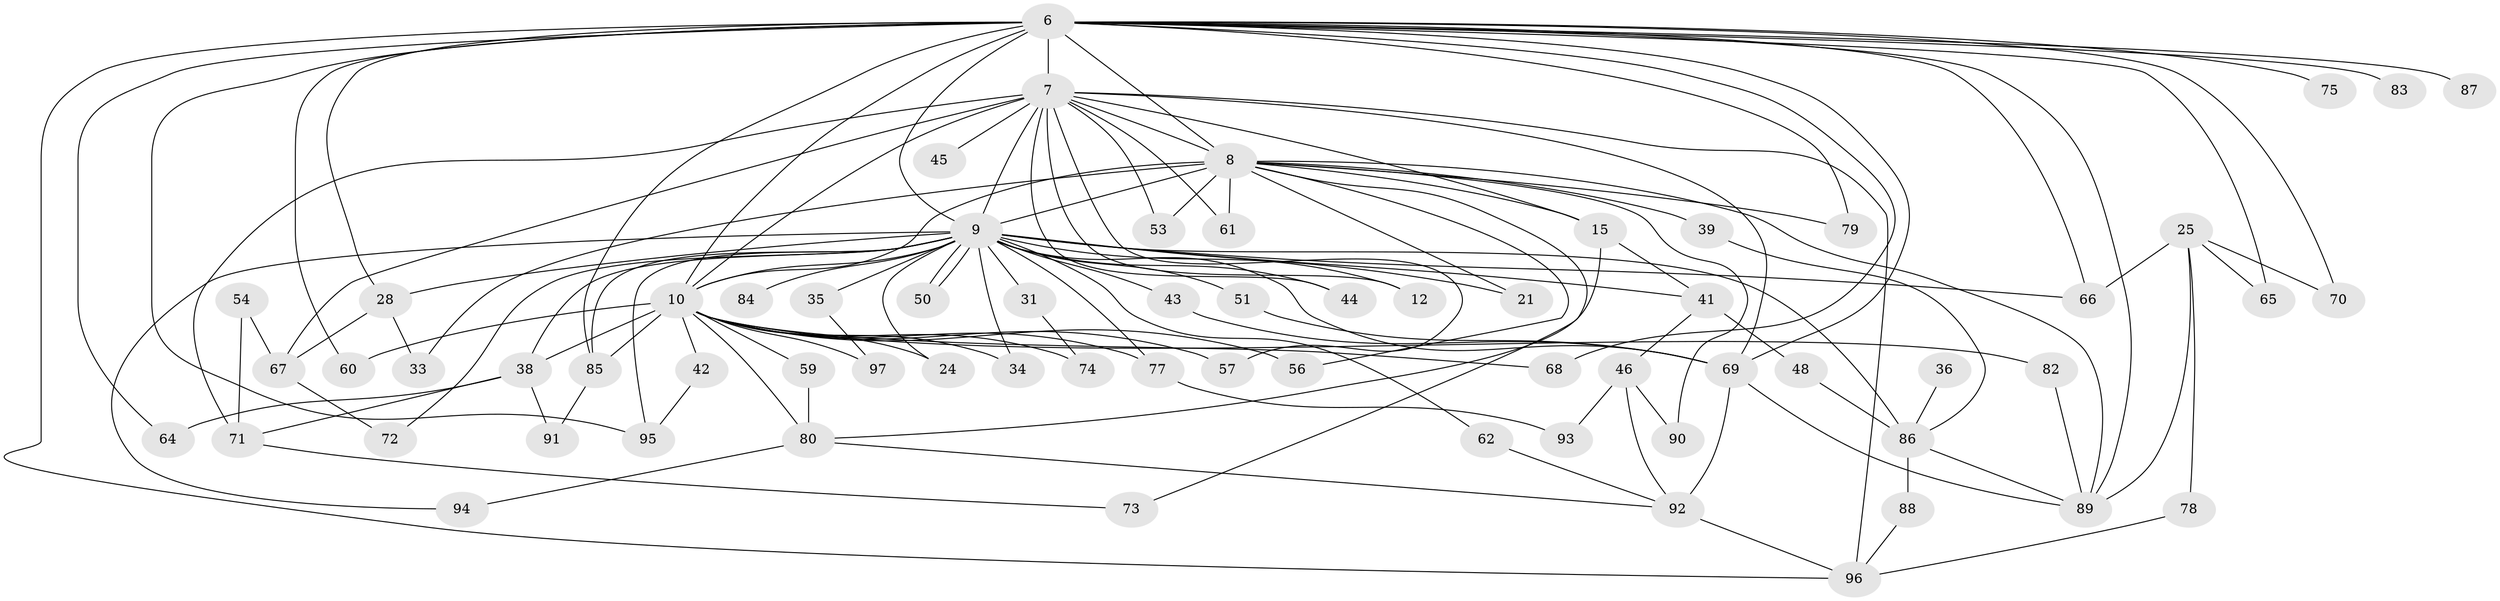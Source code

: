 // original degree distribution, {19: 0.041237113402061855, 14: 0.010309278350515464, 18: 0.010309278350515464, 23: 0.010309278350515464, 15: 0.010309278350515464, 27: 0.010309278350515464, 21: 0.010309278350515464, 7: 0.020618556701030927, 2: 0.5670103092783505, 4: 0.09278350515463918, 3: 0.14432989690721648, 8: 0.010309278350515464, 6: 0.041237113402061855, 5: 0.020618556701030927}
// Generated by graph-tools (version 1.1) at 2025/49/03/04/25 21:49:50]
// undirected, 67 vertices, 130 edges
graph export_dot {
graph [start="1"]
  node [color=gray90,style=filled];
  6 [super="+5"];
  7 [super="+1"];
  8 [super="+2"];
  9 [super="+4"];
  10 [super="+3"];
  12;
  15;
  21;
  24;
  25;
  28;
  31;
  33;
  34;
  35;
  36;
  38 [super="+20"];
  39;
  41 [super="+37"];
  42;
  43;
  44;
  45;
  46;
  48;
  50;
  51;
  53;
  54;
  56 [super="+22"];
  57;
  59;
  60;
  61;
  62;
  64;
  65;
  66 [super="+23"];
  67 [super="+40+47"];
  68;
  69 [super="+11+63"];
  70;
  71 [super="+29"];
  72;
  73;
  74;
  75;
  77 [super="+32"];
  78;
  79;
  80 [super="+49+55"];
  82 [super="+76"];
  83;
  84;
  85 [super="+30"];
  86 [super="+18"];
  87;
  88;
  89 [super="+58"];
  90;
  91;
  92 [super="+26"];
  93;
  94;
  95 [super="+81"];
  96 [super="+19"];
  97;
  6 -- 7 [weight=4];
  6 -- 8 [weight=4];
  6 -- 9 [weight=4];
  6 -- 10 [weight=4];
  6 -- 28;
  6 -- 64;
  6 -- 65;
  6 -- 70;
  6 -- 75 [weight=2];
  6 -- 79;
  6 -- 68;
  6 -- 83;
  6 -- 87;
  6 -- 60;
  6 -- 66;
  6 -- 96;
  6 -- 69;
  6 -- 85;
  6 -- 89;
  6 -- 95;
  7 -- 8 [weight=4];
  7 -- 9 [weight=4];
  7 -- 10 [weight=4];
  7 -- 12;
  7 -- 53;
  7 -- 61;
  7 -- 69 [weight=4];
  7 -- 96 [weight=2];
  7 -- 67 [weight=3];
  7 -- 71 [weight=3];
  7 -- 44;
  7 -- 45;
  7 -- 15;
  7 -- 57;
  8 -- 9 [weight=4];
  8 -- 10 [weight=4];
  8 -- 21;
  8 -- 53;
  8 -- 61;
  8 -- 73;
  8 -- 90;
  8 -- 33;
  8 -- 39;
  8 -- 15;
  8 -- 79;
  8 -- 56;
  8 -- 89;
  9 -- 10 [weight=4];
  9 -- 12;
  9 -- 21;
  9 -- 24;
  9 -- 34;
  9 -- 35 [weight=2];
  9 -- 38 [weight=3];
  9 -- 50;
  9 -- 50;
  9 -- 51;
  9 -- 66 [weight=2];
  9 -- 72;
  9 -- 84 [weight=2];
  9 -- 77;
  9 -- 86 [weight=2];
  9 -- 28;
  9 -- 94;
  9 -- 31;
  9 -- 41 [weight=2];
  9 -- 43;
  9 -- 44;
  9 -- 62;
  9 -- 69;
  9 -- 85;
  9 -- 95;
  10 -- 34;
  10 -- 42 [weight=2];
  10 -- 59 [weight=2];
  10 -- 68;
  10 -- 74;
  10 -- 77 [weight=2];
  10 -- 85 [weight=2];
  10 -- 82 [weight=2];
  10 -- 24;
  10 -- 97;
  10 -- 56 [weight=2];
  10 -- 57;
  10 -- 60;
  10 -- 38;
  10 -- 80;
  15 -- 41;
  15 -- 80;
  25 -- 65;
  25 -- 70;
  25 -- 78;
  25 -- 66;
  25 -- 89;
  28 -- 33;
  28 -- 67;
  31 -- 74;
  35 -- 97;
  36 -- 86;
  38 -- 64;
  38 -- 71;
  38 -- 91;
  39 -- 86;
  41 -- 48;
  41 -- 46;
  42 -- 95;
  43 -- 69;
  46 -- 90;
  46 -- 93;
  46 -- 92;
  48 -- 86;
  51 -- 69;
  54 -- 71;
  54 -- 67;
  59 -- 80;
  62 -- 92;
  67 -- 72;
  69 -- 89;
  69 -- 92 [weight=2];
  71 -- 73;
  77 -- 93;
  78 -- 96;
  80 -- 94;
  80 -- 92;
  82 -- 89;
  85 -- 91;
  86 -- 88;
  86 -- 89;
  88 -- 96;
  92 -- 96;
}
